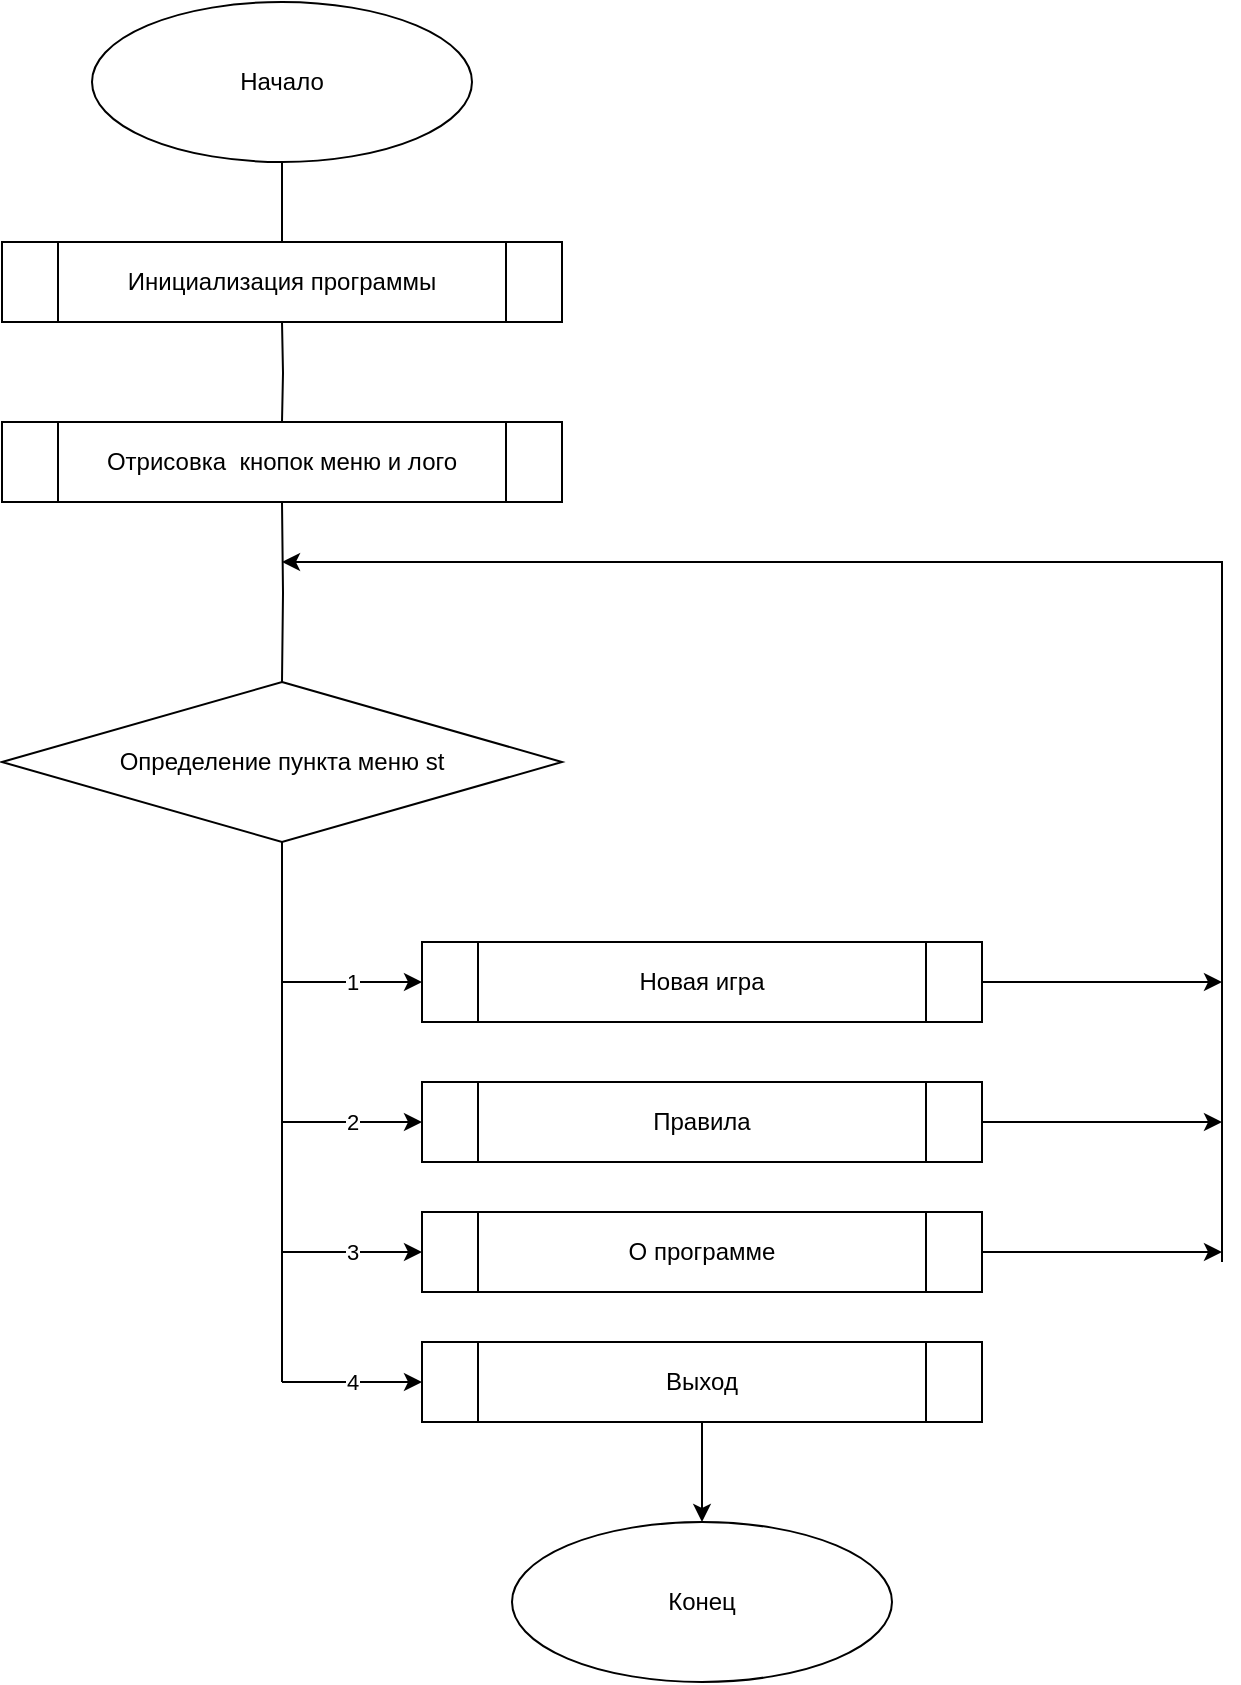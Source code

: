 <mxfile version="21.1.2" type="device">
  <diagram name="Страница 1" id="d8ViFWZB4Q9TtOIjlrgh">
    <mxGraphModel dx="880" dy="1701" grid="1" gridSize="10" guides="1" tooltips="1" connect="1" arrows="1" fold="1" page="1" pageScale="1" pageWidth="827" pageHeight="1169" math="0" shadow="0">
      <root>
        <mxCell id="0" />
        <mxCell id="1" parent="0" />
        <mxCell id="YshfqiOzqdVxMoEOxn3e-29" style="edgeStyle=orthogonalEdgeStyle;rounded=0;orthogonalLoop=1;jettySize=auto;html=1;entryX=0.5;entryY=0;entryDx=0;entryDy=0;endArrow=none;endFill=0;" parent="1" target="i1xR9VhBlMCFjykL3Fws-15" edge="1">
          <mxGeometry relative="1" as="geometry">
            <mxPoint x="160" y="120" as="sourcePoint" />
          </mxGeometry>
        </mxCell>
        <mxCell id="i1xR9VhBlMCFjykL3Fws-13" value="Определение пункта меню st" style="rhombus;whiteSpace=wrap;html=1;" parent="1" vertex="1">
          <mxGeometry x="20" y="300" width="280" height="80" as="geometry" />
        </mxCell>
        <mxCell id="YshfqiOzqdVxMoEOxn3e-30" style="edgeStyle=orthogonalEdgeStyle;rounded=0;orthogonalLoop=1;jettySize=auto;html=1;exitX=0.5;exitY=1;exitDx=0;exitDy=0;endArrow=none;endFill=0;" parent="1" source="i1xR9VhBlMCFjykL3Fws-15" edge="1">
          <mxGeometry relative="1" as="geometry">
            <mxPoint x="160" y="210" as="targetPoint" />
          </mxGeometry>
        </mxCell>
        <mxCell id="i1xR9VhBlMCFjykL3Fws-15" value="Отрисовка&amp;nbsp; кнопок меню и лого" style="shape=process;whiteSpace=wrap;html=1;backgroundOutline=1;" parent="1" vertex="1">
          <mxGeometry x="20" y="170" width="280" height="40" as="geometry" />
        </mxCell>
        <mxCell id="YshfqiOzqdVxMoEOxn3e-27" style="edgeStyle=orthogonalEdgeStyle;rounded=0;orthogonalLoop=1;jettySize=auto;html=1;exitX=0.5;exitY=1;exitDx=0;exitDy=0;entryX=0.5;entryY=0;entryDx=0;entryDy=0;endArrow=none;endFill=0;" parent="1" target="i1xR9VhBlMCFjykL3Fws-13" edge="1">
          <mxGeometry relative="1" as="geometry">
            <mxPoint x="160" y="210" as="sourcePoint" />
          </mxGeometry>
        </mxCell>
        <mxCell id="YshfqiOzqdVxMoEOxn3e-38" style="edgeStyle=orthogonalEdgeStyle;rounded=0;orthogonalLoop=1;jettySize=auto;html=1;exitX=1;exitY=0.5;exitDx=0;exitDy=0;endArrow=classic;endFill=1;" parent="1" source="YshfqiOzqdVxMoEOxn3e-11" edge="1">
          <mxGeometry relative="1" as="geometry">
            <mxPoint x="630" y="450" as="targetPoint" />
          </mxGeometry>
        </mxCell>
        <mxCell id="YshfqiOzqdVxMoEOxn3e-11" value="Новая игра" style="shape=process;whiteSpace=wrap;html=1;backgroundOutline=1;" parent="1" vertex="1">
          <mxGeometry x="230" y="430" width="280" height="40" as="geometry" />
        </mxCell>
        <mxCell id="YshfqiOzqdVxMoEOxn3e-37" style="edgeStyle=orthogonalEdgeStyle;rounded=0;orthogonalLoop=1;jettySize=auto;html=1;exitX=1;exitY=0.5;exitDx=0;exitDy=0;endArrow=classic;endFill=1;" parent="1" source="YshfqiOzqdVxMoEOxn3e-12" edge="1">
          <mxGeometry relative="1" as="geometry">
            <mxPoint x="630" y="520" as="targetPoint" />
          </mxGeometry>
        </mxCell>
        <mxCell id="YshfqiOzqdVxMoEOxn3e-12" value="Правила" style="shape=process;whiteSpace=wrap;html=1;backgroundOutline=1;" parent="1" vertex="1">
          <mxGeometry x="230" y="500" width="280" height="40" as="geometry" />
        </mxCell>
        <mxCell id="YshfqiOzqdVxMoEOxn3e-36" style="edgeStyle=orthogonalEdgeStyle;rounded=0;orthogonalLoop=1;jettySize=auto;html=1;exitX=1;exitY=0.5;exitDx=0;exitDy=0;endArrow=classic;endFill=1;" parent="1" source="YshfqiOzqdVxMoEOxn3e-13" edge="1">
          <mxGeometry relative="1" as="geometry">
            <mxPoint x="630" y="585" as="targetPoint" />
          </mxGeometry>
        </mxCell>
        <mxCell id="YshfqiOzqdVxMoEOxn3e-13" value="О программе" style="shape=process;whiteSpace=wrap;html=1;backgroundOutline=1;" parent="1" vertex="1">
          <mxGeometry x="230" y="565" width="280" height="40" as="geometry" />
        </mxCell>
        <mxCell id="n59XmyjQ_YwxTMqkh7NJ-2" value="Выход" style="shape=process;whiteSpace=wrap;html=1;backgroundOutline=1;" vertex="1" parent="1">
          <mxGeometry x="230" y="630" width="280" height="40" as="geometry" />
        </mxCell>
        <mxCell id="n59XmyjQ_YwxTMqkh7NJ-3" value="" style="endArrow=none;html=1;rounded=0;exitX=0.5;exitY=1;exitDx=0;exitDy=0;edgeStyle=orthogonalEdgeStyle;endFill=0;" edge="1" parent="1" source="i1xR9VhBlMCFjykL3Fws-13">
          <mxGeometry width="50" height="50" relative="1" as="geometry">
            <mxPoint x="170" y="340" as="sourcePoint" />
            <mxPoint x="160" y="650" as="targetPoint" />
          </mxGeometry>
        </mxCell>
        <mxCell id="n59XmyjQ_YwxTMqkh7NJ-4" value="1" style="endArrow=classic;html=1;rounded=0;entryX=0;entryY=0.5;entryDx=0;entryDy=0;" edge="1" parent="1" target="YshfqiOzqdVxMoEOxn3e-11">
          <mxGeometry width="50" height="50" relative="1" as="geometry">
            <mxPoint x="160" y="450" as="sourcePoint" />
            <mxPoint x="450" y="450" as="targetPoint" />
          </mxGeometry>
        </mxCell>
        <mxCell id="n59XmyjQ_YwxTMqkh7NJ-5" value="2" style="endArrow=classic;html=1;rounded=0;entryX=0;entryY=0.5;entryDx=0;entryDy=0;" edge="1" parent="1" target="YshfqiOzqdVxMoEOxn3e-12">
          <mxGeometry width="50" height="50" relative="1" as="geometry">
            <mxPoint x="160" y="520" as="sourcePoint" />
            <mxPoint x="450" y="450" as="targetPoint" />
          </mxGeometry>
        </mxCell>
        <mxCell id="n59XmyjQ_YwxTMqkh7NJ-6" value="3" style="endArrow=classic;html=1;rounded=0;entryX=0;entryY=0.5;entryDx=0;entryDy=0;" edge="1" parent="1" target="YshfqiOzqdVxMoEOxn3e-13">
          <mxGeometry width="50" height="50" relative="1" as="geometry">
            <mxPoint x="160" y="585" as="sourcePoint" />
            <mxPoint x="450" y="450" as="targetPoint" />
          </mxGeometry>
        </mxCell>
        <mxCell id="n59XmyjQ_YwxTMqkh7NJ-7" value="" style="endArrow=classic;html=1;rounded=0;exitX=0.5;exitY=1;exitDx=0;exitDy=0;" edge="1" parent="1" source="n59XmyjQ_YwxTMqkh7NJ-2">
          <mxGeometry width="50" height="50" relative="1" as="geometry">
            <mxPoint x="400" y="500" as="sourcePoint" />
            <mxPoint x="370" y="720" as="targetPoint" />
          </mxGeometry>
        </mxCell>
        <mxCell id="n59XmyjQ_YwxTMqkh7NJ-8" value="4" style="endArrow=classic;html=1;rounded=0;entryX=0;entryY=0.5;entryDx=0;entryDy=0;" edge="1" parent="1" target="n59XmyjQ_YwxTMqkh7NJ-2">
          <mxGeometry width="50" height="50" relative="1" as="geometry">
            <mxPoint x="160" y="650" as="sourcePoint" />
            <mxPoint x="450" y="450" as="targetPoint" />
          </mxGeometry>
        </mxCell>
        <mxCell id="n59XmyjQ_YwxTMqkh7NJ-9" value="" style="endArrow=classic;html=1;rounded=0;edgeStyle=orthogonalEdgeStyle;" edge="1" parent="1">
          <mxGeometry width="50" height="50" relative="1" as="geometry">
            <mxPoint x="630" y="590" as="sourcePoint" />
            <mxPoint x="160" y="240" as="targetPoint" />
            <Array as="points">
              <mxPoint x="630" y="240" />
            </Array>
          </mxGeometry>
        </mxCell>
        <mxCell id="n59XmyjQ_YwxTMqkh7NJ-10" value="Начало" style="ellipse;whiteSpace=wrap;html=1;" vertex="1" parent="1">
          <mxGeometry x="65" y="-40" width="190" height="80" as="geometry" />
        </mxCell>
        <mxCell id="n59XmyjQ_YwxTMqkh7NJ-11" value="Конец" style="ellipse;whiteSpace=wrap;html=1;" vertex="1" parent="1">
          <mxGeometry x="275" y="720" width="190" height="80" as="geometry" />
        </mxCell>
        <mxCell id="n59XmyjQ_YwxTMqkh7NJ-12" value="Инициализация программы" style="shape=process;whiteSpace=wrap;html=1;backgroundOutline=1;" vertex="1" parent="1">
          <mxGeometry x="20" y="80" width="280" height="40" as="geometry" />
        </mxCell>
        <mxCell id="n59XmyjQ_YwxTMqkh7NJ-13" value="" style="endArrow=none;html=1;rounded=0;entryX=0.5;entryY=1;entryDx=0;entryDy=0;exitX=0.5;exitY=0;exitDx=0;exitDy=0;" edge="1" parent="1" source="n59XmyjQ_YwxTMqkh7NJ-12" target="n59XmyjQ_YwxTMqkh7NJ-10">
          <mxGeometry width="50" height="50" relative="1" as="geometry">
            <mxPoint x="400" y="30" as="sourcePoint" />
            <mxPoint x="450" y="-20" as="targetPoint" />
          </mxGeometry>
        </mxCell>
      </root>
    </mxGraphModel>
  </diagram>
</mxfile>
